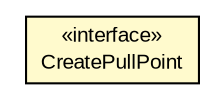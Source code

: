 #!/usr/local/bin/dot
#
# Class diagram 
# Generated by UMLGraph version R5_6-24-gf6e263 (http://www.umlgraph.org/)
#

digraph G {
	edge [fontname="arial",fontsize=10,labelfontname="arial",labelfontsize=10];
	node [fontname="arial",fontsize=10,shape=plaintext];
	nodesep=0.25;
	ranksep=0.5;
	// org.oasis_open.docs.wsn.brw_2.CreatePullPoint
	c1558 [label=<<table title="org.oasis_open.docs.wsn.brw_2.CreatePullPoint" border="0" cellborder="1" cellspacing="0" cellpadding="2" port="p" bgcolor="lemonChiffon" href="./CreatePullPoint.html">
		<tr><td><table border="0" cellspacing="0" cellpadding="1">
<tr><td align="center" balign="center"> &#171;interface&#187; </td></tr>
<tr><td align="center" balign="center"> CreatePullPoint </td></tr>
		</table></td></tr>
		</table>>, URL="./CreatePullPoint.html", fontname="arial", fontcolor="black", fontsize=10.0];
}

